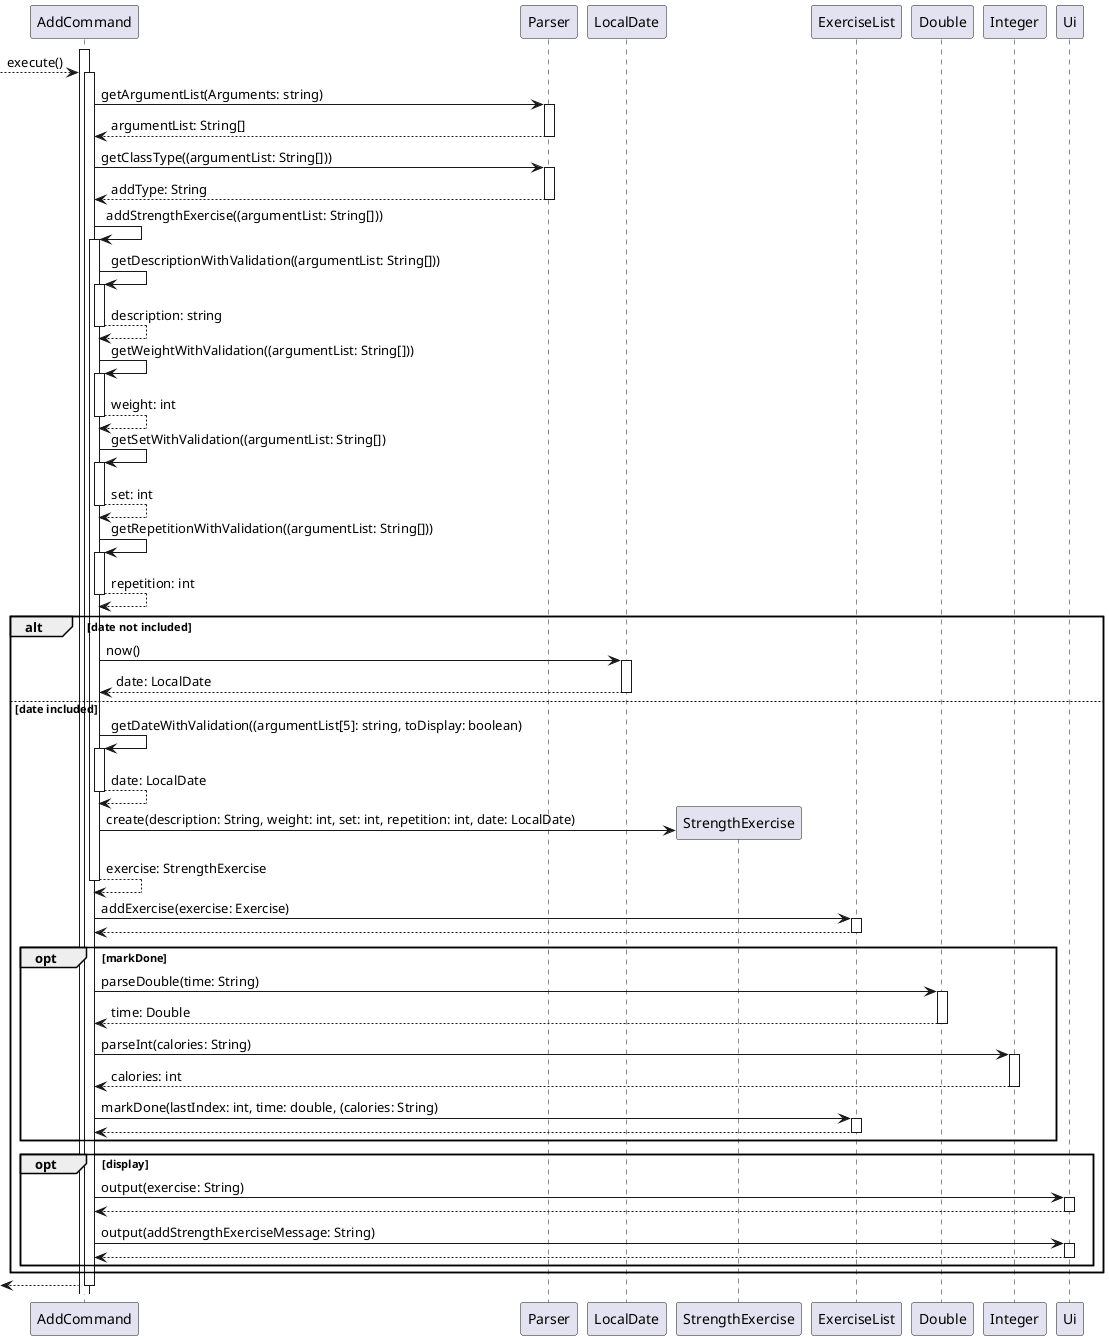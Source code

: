 @startuml
'https://plantuml.com/sequence-diagram

autoactivate on


activate AddCommand
-->AddCommand++:execute()
AddCommand -> Parser++:getArgumentList(Arguments: string)
return argumentList: String[]
AddCommand -> Parser++:getClassType((argumentList: String[]))
return addType: String
AddCommand -> AddCommand++:addStrengthExercise((argumentList: String[]))
AddCommand -> AddCommand++:getDescriptionWithValidation((argumentList: String[]))
return description: string
AddCommand -> AddCommand++:getWeightWithValidation((argumentList: String[]))
return weight: int
AddCommand -> AddCommand++:getSetWithValidation((argumentList: String[])
return set: int
AddCommand -> AddCommand++:getRepetitionWithValidation((argumentList: String[]))
return repetition: int

alt date not included
AddCommand -> LocalDate++:now()
return date: LocalDate
else date included
AddCommand -> AddCommand:getDateWithValidation((argumentList[5]: string, toDisplay: boolean)
return date: LocalDate
AddCommand -> StrengthExercise**:create(description: String, weight: int, set: int, repetition: int, date: LocalDate)
return exercise: StrengthExercise
AddCommand -> ExerciseList++:addExercise(exercise: Exercise)
return
opt markDone
AddCommand -> Double++:parseDouble(time: String)
return time: Double
AddCommand -> Integer++:parseInt(calories: String)
return calories: int
AddCommand -> ExerciseList:markDone(lastIndex: int, time: double, (calories: String)
return
end
opt display
AddCommand -> Ui++:output(exercise: String)
return
AddCommand -> Ui:output(addStrengthExerciseMessage: String)
return
end
end
return






@enduml